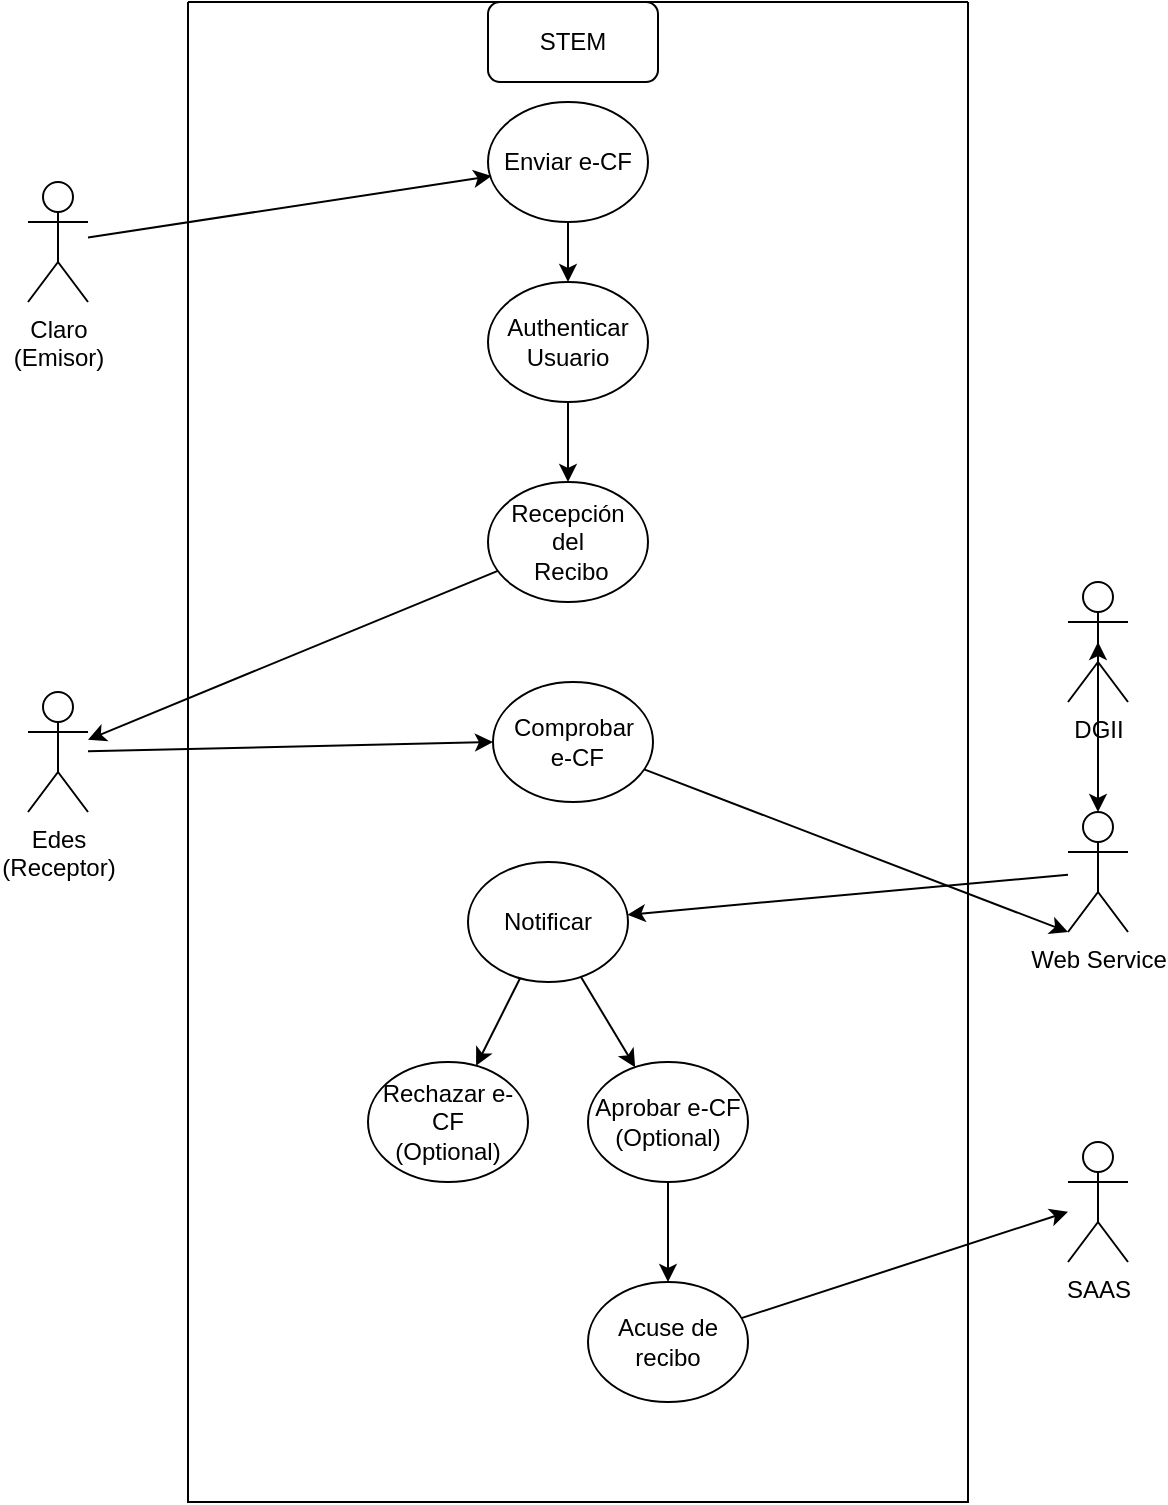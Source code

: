<mxfile version="23.1.1" type="github">
  <diagram name="Page-1" id="IU6eEfdNdDW79UNWba-S">
    <mxGraphModel dx="1909" dy="1115" grid="1" gridSize="10" guides="1" tooltips="1" connect="1" arrows="1" fold="1" page="1" pageScale="1" pageWidth="850" pageHeight="1100" math="0" shadow="0">
      <root>
        <mxCell id="0" />
        <mxCell id="1" parent="0" />
        <mxCell id="C390TdXr4XMtbFj3b1bT-2" value="Edes&lt;br&gt;(Receptor)" style="shape=umlActor;verticalLabelPosition=bottom;verticalAlign=top;html=1;outlineConnect=0;" vertex="1" parent="1">
          <mxGeometry x="120" y="345" width="30" height="60" as="geometry" />
        </mxCell>
        <mxCell id="C390TdXr4XMtbFj3b1bT-3" value="Claro&lt;br&gt;(Emisor)" style="shape=umlActor;verticalLabelPosition=bottom;verticalAlign=top;html=1;outlineConnect=0;" vertex="1" parent="1">
          <mxGeometry x="120" y="90" width="30" height="60" as="geometry" />
        </mxCell>
        <object label="Web Service&lt;br&gt;&lt;br&gt;" id="C390TdXr4XMtbFj3b1bT-15">
          <mxCell style="shape=umlActor;verticalLabelPosition=bottom;verticalAlign=top;html=1;outlineConnect=0;" vertex="1" parent="1">
            <mxGeometry x="640" y="405" width="30" height="60" as="geometry" />
          </mxCell>
        </object>
        <mxCell id="C390TdXr4XMtbFj3b1bT-22" value="" style="swimlane;startSize=0;" vertex="1" parent="1">
          <mxGeometry x="200" width="390" height="750" as="geometry">
            <mxRectangle x="320" y="150" width="50" height="40" as="alternateBounds" />
          </mxGeometry>
        </mxCell>
        <mxCell id="C390TdXr4XMtbFj3b1bT-19" value="STEM" style="rounded=1;whiteSpace=wrap;html=1;" vertex="1" parent="C390TdXr4XMtbFj3b1bT-22">
          <mxGeometry x="150" width="85" height="40" as="geometry" />
        </mxCell>
        <mxCell id="C390TdXr4XMtbFj3b1bT-18" value="Notificar" style="ellipse;whiteSpace=wrap;html=1;" vertex="1" parent="C390TdXr4XMtbFj3b1bT-22">
          <mxGeometry x="140" y="430" width="80" height="60" as="geometry" />
        </mxCell>
        <mxCell id="C390TdXr4XMtbFj3b1bT-34" style="edgeStyle=orthogonalEdgeStyle;rounded=0;orthogonalLoop=1;jettySize=auto;html=1;" edge="1" parent="C390TdXr4XMtbFj3b1bT-22" source="C390TdXr4XMtbFj3b1bT-6" target="C390TdXr4XMtbFj3b1bT-7">
          <mxGeometry relative="1" as="geometry" />
        </mxCell>
        <mxCell id="C390TdXr4XMtbFj3b1bT-6" value="Enviar e-CF" style="ellipse;whiteSpace=wrap;html=1;" vertex="1" parent="C390TdXr4XMtbFj3b1bT-22">
          <mxGeometry x="150" y="50" width="80" height="60" as="geometry" />
        </mxCell>
        <mxCell id="C390TdXr4XMtbFj3b1bT-61" style="edgeStyle=orthogonalEdgeStyle;rounded=0;orthogonalLoop=1;jettySize=auto;html=1;entryX=0.5;entryY=0;entryDx=0;entryDy=0;" edge="1" parent="C390TdXr4XMtbFj3b1bT-22" source="C390TdXr4XMtbFj3b1bT-14" target="C390TdXr4XMtbFj3b1bT-8">
          <mxGeometry relative="1" as="geometry" />
        </mxCell>
        <mxCell id="C390TdXr4XMtbFj3b1bT-14" value="Aprobar e-CF&lt;br&gt;(Optional)" style="ellipse;whiteSpace=wrap;html=1;" vertex="1" parent="C390TdXr4XMtbFj3b1bT-22">
          <mxGeometry x="200" y="530" width="80" height="60" as="geometry" />
        </mxCell>
        <mxCell id="C390TdXr4XMtbFj3b1bT-42" value="" style="edgeStyle=orthogonalEdgeStyle;rounded=0;orthogonalLoop=1;jettySize=auto;html=1;" edge="1" parent="C390TdXr4XMtbFj3b1bT-22" source="C390TdXr4XMtbFj3b1bT-7" target="C390TdXr4XMtbFj3b1bT-33">
          <mxGeometry relative="1" as="geometry" />
        </mxCell>
        <mxCell id="C390TdXr4XMtbFj3b1bT-7" value="Authenticar Usuario" style="ellipse;whiteSpace=wrap;html=1;" vertex="1" parent="C390TdXr4XMtbFj3b1bT-22">
          <mxGeometry x="150" y="140" width="80" height="60" as="geometry" />
        </mxCell>
        <mxCell id="C390TdXr4XMtbFj3b1bT-13" value="Rechazar e-CF&lt;br&gt;(Optional)" style="ellipse;whiteSpace=wrap;html=1;" vertex="1" parent="C390TdXr4XMtbFj3b1bT-22">
          <mxGeometry x="90" y="530" width="80" height="60" as="geometry" />
        </mxCell>
        <mxCell id="C390TdXr4XMtbFj3b1bT-8" value="Acuse de recibo" style="ellipse;whiteSpace=wrap;html=1;" vertex="1" parent="C390TdXr4XMtbFj3b1bT-22">
          <mxGeometry x="200" y="640" width="80" height="60" as="geometry" />
        </mxCell>
        <mxCell id="C390TdXr4XMtbFj3b1bT-33" value="Recepción&lt;br&gt;del&lt;br&gt;&amp;nbsp;Recibo" style="ellipse;whiteSpace=wrap;html=1;" vertex="1" parent="C390TdXr4XMtbFj3b1bT-22">
          <mxGeometry x="150" y="240" width="80" height="60" as="geometry" />
        </mxCell>
        <mxCell id="C390TdXr4XMtbFj3b1bT-39" value="Comprobar&lt;br&gt;&amp;nbsp;e-CF" style="ellipse;whiteSpace=wrap;html=1;" vertex="1" parent="C390TdXr4XMtbFj3b1bT-22">
          <mxGeometry x="152.5" y="340" width="80" height="60" as="geometry" />
        </mxCell>
        <mxCell id="C390TdXr4XMtbFj3b1bT-58" value="" style="endArrow=classic;html=1;rounded=0;" edge="1" parent="C390TdXr4XMtbFj3b1bT-22" source="C390TdXr4XMtbFj3b1bT-18" target="C390TdXr4XMtbFj3b1bT-14">
          <mxGeometry width="50" height="50" relative="1" as="geometry">
            <mxPoint x="200" y="590" as="sourcePoint" />
            <mxPoint x="250" y="540" as="targetPoint" />
          </mxGeometry>
        </mxCell>
        <mxCell id="C390TdXr4XMtbFj3b1bT-59" value="" style="endArrow=classic;html=1;rounded=0;" edge="1" parent="C390TdXr4XMtbFj3b1bT-22" source="C390TdXr4XMtbFj3b1bT-18" target="C390TdXr4XMtbFj3b1bT-13">
          <mxGeometry width="50" height="50" relative="1" as="geometry">
            <mxPoint x="200" y="590" as="sourcePoint" />
            <mxPoint x="250" y="540" as="targetPoint" />
          </mxGeometry>
        </mxCell>
        <object label="DGII&lt;br&gt;" id="C390TdXr4XMtbFj3b1bT-29">
          <mxCell style="shape=umlActor;verticalLabelPosition=bottom;verticalAlign=top;html=1;outlineConnect=0;" vertex="1" parent="1">
            <mxGeometry x="640" y="290" width="30" height="60" as="geometry" />
          </mxCell>
        </object>
        <object label="SAAS" id="C390TdXr4XMtbFj3b1bT-49">
          <mxCell style="shape=umlActor;verticalLabelPosition=bottom;verticalAlign=top;html=1;outlineConnect=0;" vertex="1" parent="1">
            <mxGeometry x="640" y="570" width="30" height="60" as="geometry" />
          </mxCell>
        </object>
        <mxCell id="C390TdXr4XMtbFj3b1bT-52" value="" style="endArrow=classic;html=1;rounded=0;entryX=0.022;entryY=0.617;entryDx=0;entryDy=0;entryPerimeter=0;" edge="1" parent="1" source="C390TdXr4XMtbFj3b1bT-3" target="C390TdXr4XMtbFj3b1bT-6">
          <mxGeometry width="50" height="50" relative="1" as="geometry">
            <mxPoint x="220" y="160" as="sourcePoint" />
            <mxPoint x="270" y="110" as="targetPoint" />
          </mxGeometry>
        </mxCell>
        <mxCell id="C390TdXr4XMtbFj3b1bT-53" value="" style="endArrow=classic;html=1;rounded=0;" edge="1" parent="1" source="C390TdXr4XMtbFj3b1bT-33" target="C390TdXr4XMtbFj3b1bT-2">
          <mxGeometry width="50" height="50" relative="1" as="geometry">
            <mxPoint x="150" y="272" as="sourcePoint" />
            <mxPoint x="347" y="288" as="targetPoint" />
          </mxGeometry>
        </mxCell>
        <mxCell id="C390TdXr4XMtbFj3b1bT-54" value="" style="endArrow=classic;html=1;rounded=0;entryX=0;entryY=0.5;entryDx=0;entryDy=0;" edge="1" parent="1" source="C390TdXr4XMtbFj3b1bT-2" target="C390TdXr4XMtbFj3b1bT-39">
          <mxGeometry width="50" height="50" relative="1" as="geometry">
            <mxPoint x="123" y="397" as="sourcePoint" />
            <mxPoint x="320" y="413" as="targetPoint" />
          </mxGeometry>
        </mxCell>
        <mxCell id="C390TdXr4XMtbFj3b1bT-55" value="" style="endArrow=classic;html=1;rounded=0;entryX=0;entryY=1;entryDx=0;entryDy=0;entryPerimeter=0;" edge="1" parent="1" source="C390TdXr4XMtbFj3b1bT-39" target="C390TdXr4XMtbFj3b1bT-15">
          <mxGeometry width="50" height="50" relative="1" as="geometry">
            <mxPoint x="400" y="520" as="sourcePoint" />
            <mxPoint x="450" y="470" as="targetPoint" />
          </mxGeometry>
        </mxCell>
        <mxCell id="C390TdXr4XMtbFj3b1bT-56" value="" style="endArrow=classic;startArrow=classic;html=1;rounded=0;entryX=0.5;entryY=0.5;entryDx=0;entryDy=0;entryPerimeter=0;" edge="1" parent="1" source="C390TdXr4XMtbFj3b1bT-15" target="C390TdXr4XMtbFj3b1bT-29">
          <mxGeometry width="50" height="50" relative="1" as="geometry">
            <mxPoint x="400" y="320" as="sourcePoint" />
            <mxPoint x="450" y="270" as="targetPoint" />
          </mxGeometry>
        </mxCell>
        <mxCell id="C390TdXr4XMtbFj3b1bT-57" value="" style="endArrow=classic;html=1;rounded=0;" edge="1" parent="1" source="C390TdXr4XMtbFj3b1bT-15" target="C390TdXr4XMtbFj3b1bT-18">
          <mxGeometry width="50" height="50" relative="1" as="geometry">
            <mxPoint x="400" y="520" as="sourcePoint" />
            <mxPoint x="450" y="470" as="targetPoint" />
          </mxGeometry>
        </mxCell>
        <mxCell id="C390TdXr4XMtbFj3b1bT-60" value="" style="endArrow=classic;html=1;rounded=0;" edge="1" parent="1" source="C390TdXr4XMtbFj3b1bT-8" target="C390TdXr4XMtbFj3b1bT-49">
          <mxGeometry width="50" height="50" relative="1" as="geometry">
            <mxPoint x="400" y="720" as="sourcePoint" />
            <mxPoint x="450" y="670" as="targetPoint" />
          </mxGeometry>
        </mxCell>
      </root>
    </mxGraphModel>
  </diagram>
</mxfile>

